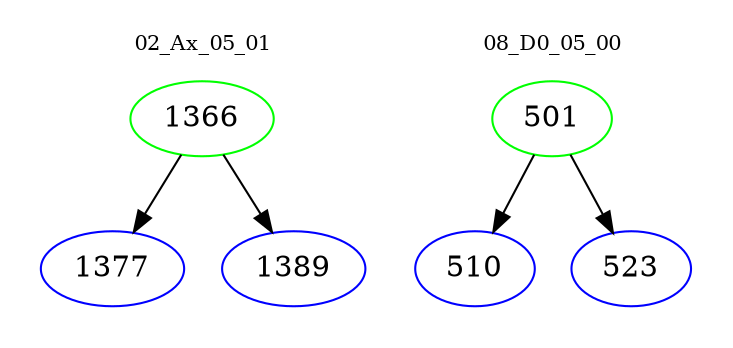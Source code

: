 digraph{
subgraph cluster_0 {
color = white
label = "02_Ax_05_01";
fontsize=10;
T0_1366 [label="1366", color="green"]
T0_1366 -> T0_1377 [color="black"]
T0_1377 [label="1377", color="blue"]
T0_1366 -> T0_1389 [color="black"]
T0_1389 [label="1389", color="blue"]
}
subgraph cluster_1 {
color = white
label = "08_D0_05_00";
fontsize=10;
T1_501 [label="501", color="green"]
T1_501 -> T1_510 [color="black"]
T1_510 [label="510", color="blue"]
T1_501 -> T1_523 [color="black"]
T1_523 [label="523", color="blue"]
}
}
